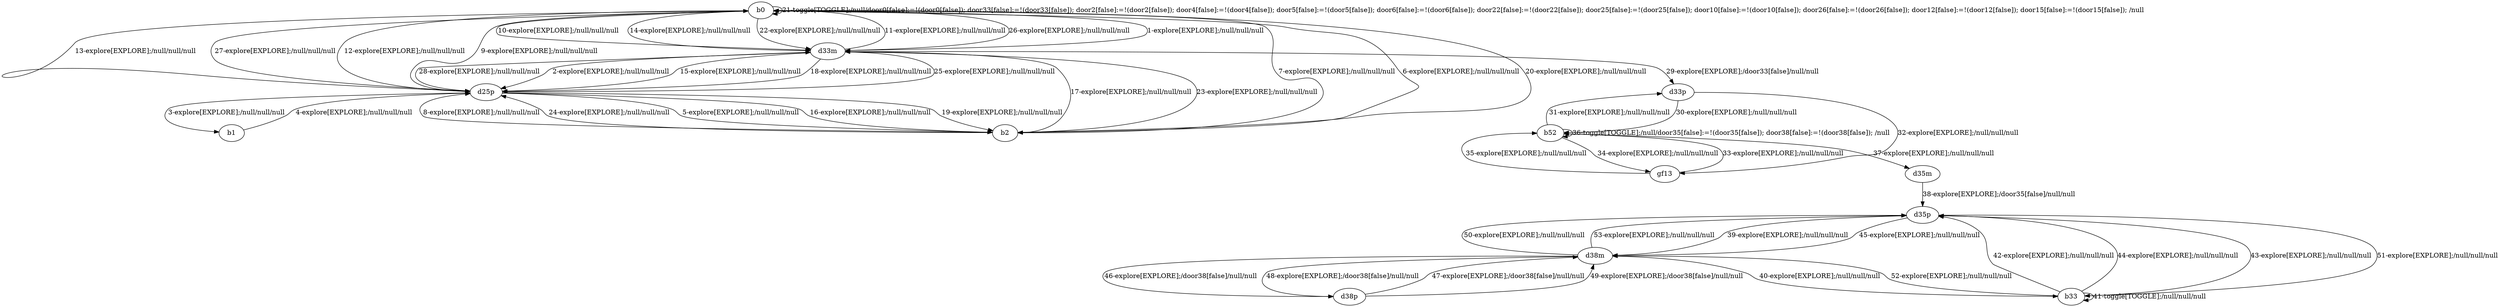 # Total number of goals covered by this test: 1
# d38p --> d38m

digraph g {
"b0" -> "d33m" [label = "1-explore[EXPLORE];/null/null/null"];
"d33m" -> "d25p" [label = "2-explore[EXPLORE];/null/null/null"];
"d25p" -> "b1" [label = "3-explore[EXPLORE];/null/null/null"];
"b1" -> "d25p" [label = "4-explore[EXPLORE];/null/null/null"];
"d25p" -> "b2" [label = "5-explore[EXPLORE];/null/null/null"];
"b2" -> "b0" [label = "6-explore[EXPLORE];/null/null/null"];
"b0" -> "b2" [label = "7-explore[EXPLORE];/null/null/null"];
"b2" -> "d25p" [label = "8-explore[EXPLORE];/null/null/null"];
"d25p" -> "b0" [label = "9-explore[EXPLORE];/null/null/null"];
"b0" -> "d33m" [label = "10-explore[EXPLORE];/null/null/null"];
"d33m" -> "b0" [label = "11-explore[EXPLORE];/null/null/null"];
"b0" -> "d25p" [label = "12-explore[EXPLORE];/null/null/null"];
"d25p" -> "b0" [label = "13-explore[EXPLORE];/null/null/null"];
"b0" -> "d33m" [label = "14-explore[EXPLORE];/null/null/null"];
"d33m" -> "d25p" [label = "15-explore[EXPLORE];/null/null/null"];
"d25p" -> "b2" [label = "16-explore[EXPLORE];/null/null/null"];
"b2" -> "d33m" [label = "17-explore[EXPLORE];/null/null/null"];
"d33m" -> "d25p" [label = "18-explore[EXPLORE];/null/null/null"];
"d25p" -> "b2" [label = "19-explore[EXPLORE];/null/null/null"];
"b2" -> "b0" [label = "20-explore[EXPLORE];/null/null/null"];
"b0" -> "b0" [label = "21-toggle[TOGGLE];/null/door0[false]:=!(door0[false]); door33[false]:=!(door33[false]); door2[false]:=!(door2[false]); door4[false]:=!(door4[false]); door5[false]:=!(door5[false]); door6[false]:=!(door6[false]); door22[false]:=!(door22[false]); door25[false]:=!(door25[false]); door10[false]:=!(door10[false]); door26[false]:=!(door26[false]); door12[false]:=!(door12[false]); door15[false]:=!(door15[false]); /null"];
"b0" -> "d33m" [label = "22-explore[EXPLORE];/null/null/null"];
"d33m" -> "b2" [label = "23-explore[EXPLORE];/null/null/null"];
"b2" -> "d25p" [label = "24-explore[EXPLORE];/null/null/null"];
"d25p" -> "d33m" [label = "25-explore[EXPLORE];/null/null/null"];
"d33m" -> "b0" [label = "26-explore[EXPLORE];/null/null/null"];
"b0" -> "d25p" [label = "27-explore[EXPLORE];/null/null/null"];
"d25p" -> "d33m" [label = "28-explore[EXPLORE];/null/null/null"];
"d33m" -> "d33p" [label = "29-explore[EXPLORE];/door33[false]/null/null"];
"d33p" -> "b52" [label = "30-explore[EXPLORE];/null/null/null"];
"b52" -> "d33p" [label = "31-explore[EXPLORE];/null/null/null"];
"d33p" -> "gf13" [label = "32-explore[EXPLORE];/null/null/null"];
"gf13" -> "b52" [label = "33-explore[EXPLORE];/null/null/null"];
"b52" -> "gf13" [label = "34-explore[EXPLORE];/null/null/null"];
"gf13" -> "b52" [label = "35-explore[EXPLORE];/null/null/null"];
"b52" -> "b52" [label = "36-toggle[TOGGLE];/null/door35[false]:=!(door35[false]); door38[false]:=!(door38[false]); /null"];
"b52" -> "d35m" [label = "37-explore[EXPLORE];/null/null/null"];
"d35m" -> "d35p" [label = "38-explore[EXPLORE];/door35[false]/null/null"];
"d35p" -> "d38m" [label = "39-explore[EXPLORE];/null/null/null"];
"d38m" -> "b33" [label = "40-explore[EXPLORE];/null/null/null"];
"b33" -> "b33" [label = "41-toggle[TOGGLE];/null/null/null"];
"b33" -> "d35p" [label = "42-explore[EXPLORE];/null/null/null"];
"d35p" -> "b33" [label = "43-explore[EXPLORE];/null/null/null"];
"b33" -> "d35p" [label = "44-explore[EXPLORE];/null/null/null"];
"d35p" -> "d38m" [label = "45-explore[EXPLORE];/null/null/null"];
"d38m" -> "d38p" [label = "46-explore[EXPLORE];/door38[false]/null/null"];
"d38p" -> "d38m" [label = "47-explore[EXPLORE];/door38[false]/null/null"];
"d38m" -> "d38p" [label = "48-explore[EXPLORE];/door38[false]/null/null"];
"d38p" -> "d38m" [label = "49-explore[EXPLORE];/door38[false]/null/null"];
"d38m" -> "d35p" [label = "50-explore[EXPLORE];/null/null/null"];
"d35p" -> "b33" [label = "51-explore[EXPLORE];/null/null/null"];
"b33" -> "d38m" [label = "52-explore[EXPLORE];/null/null/null"];
"d38m" -> "d35p" [label = "53-explore[EXPLORE];/null/null/null"];
}